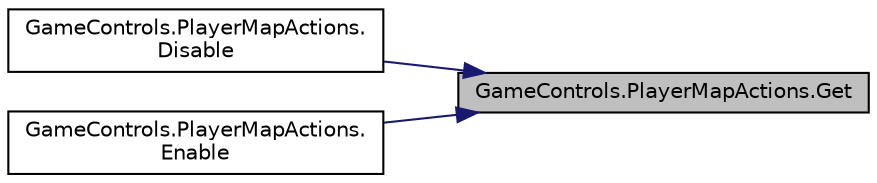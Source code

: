 digraph "GameControls.PlayerMapActions.Get"
{
 // LATEX_PDF_SIZE
  edge [fontname="Helvetica",fontsize="10",labelfontname="Helvetica",labelfontsize="10"];
  node [fontname="Helvetica",fontsize="10",shape=record];
  rankdir="RL";
  Node1 [label="GameControls.PlayerMapActions.Get",height=0.2,width=0.4,color="black", fillcolor="grey75", style="filled", fontcolor="black",tooltip=" "];
  Node1 -> Node2 [dir="back",color="midnightblue",fontsize="10",style="solid",fontname="Helvetica"];
  Node2 [label="GameControls.PlayerMapActions.\lDisable",height=0.2,width=0.4,color="black", fillcolor="white", style="filled",URL="$struct_game_controls_1_1_player_map_actions.html#aba3987bf103710ac7d006c1ed4bd7ad6",tooltip=" "];
  Node1 -> Node3 [dir="back",color="midnightblue",fontsize="10",style="solid",fontname="Helvetica"];
  Node3 [label="GameControls.PlayerMapActions.\lEnable",height=0.2,width=0.4,color="black", fillcolor="white", style="filled",URL="$struct_game_controls_1_1_player_map_actions.html#a0b34910d7e21cd33b002bd63f7e24d3d",tooltip=" "];
}
